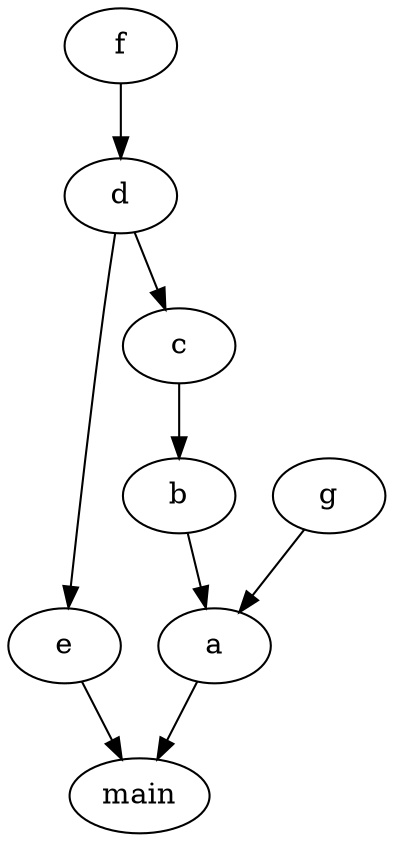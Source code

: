 
digraph callgraph {
  N1 [ label = "a", flag = false ];
  N1 -> N7 ;

  N5 [ label = "f", flag = false ];
  N5 -> N4 ;

  N0 [ label = "g", flag = false ];
  N0 -> N1 ;

  N7 [ label = "main", flag = false ];

  N6 [ label = "e", flag = false ];
  N6 -> N7 ;

  N4 [ label = "d", flag = false ];
  N4 -> N6 ;
  N4 -> N3 ;

  N2 [ label = "b", flag = false ];
  N2 -> N1 ;

  N3 [ label = "c", flag = false ];
  N3 -> N2 ;

}
